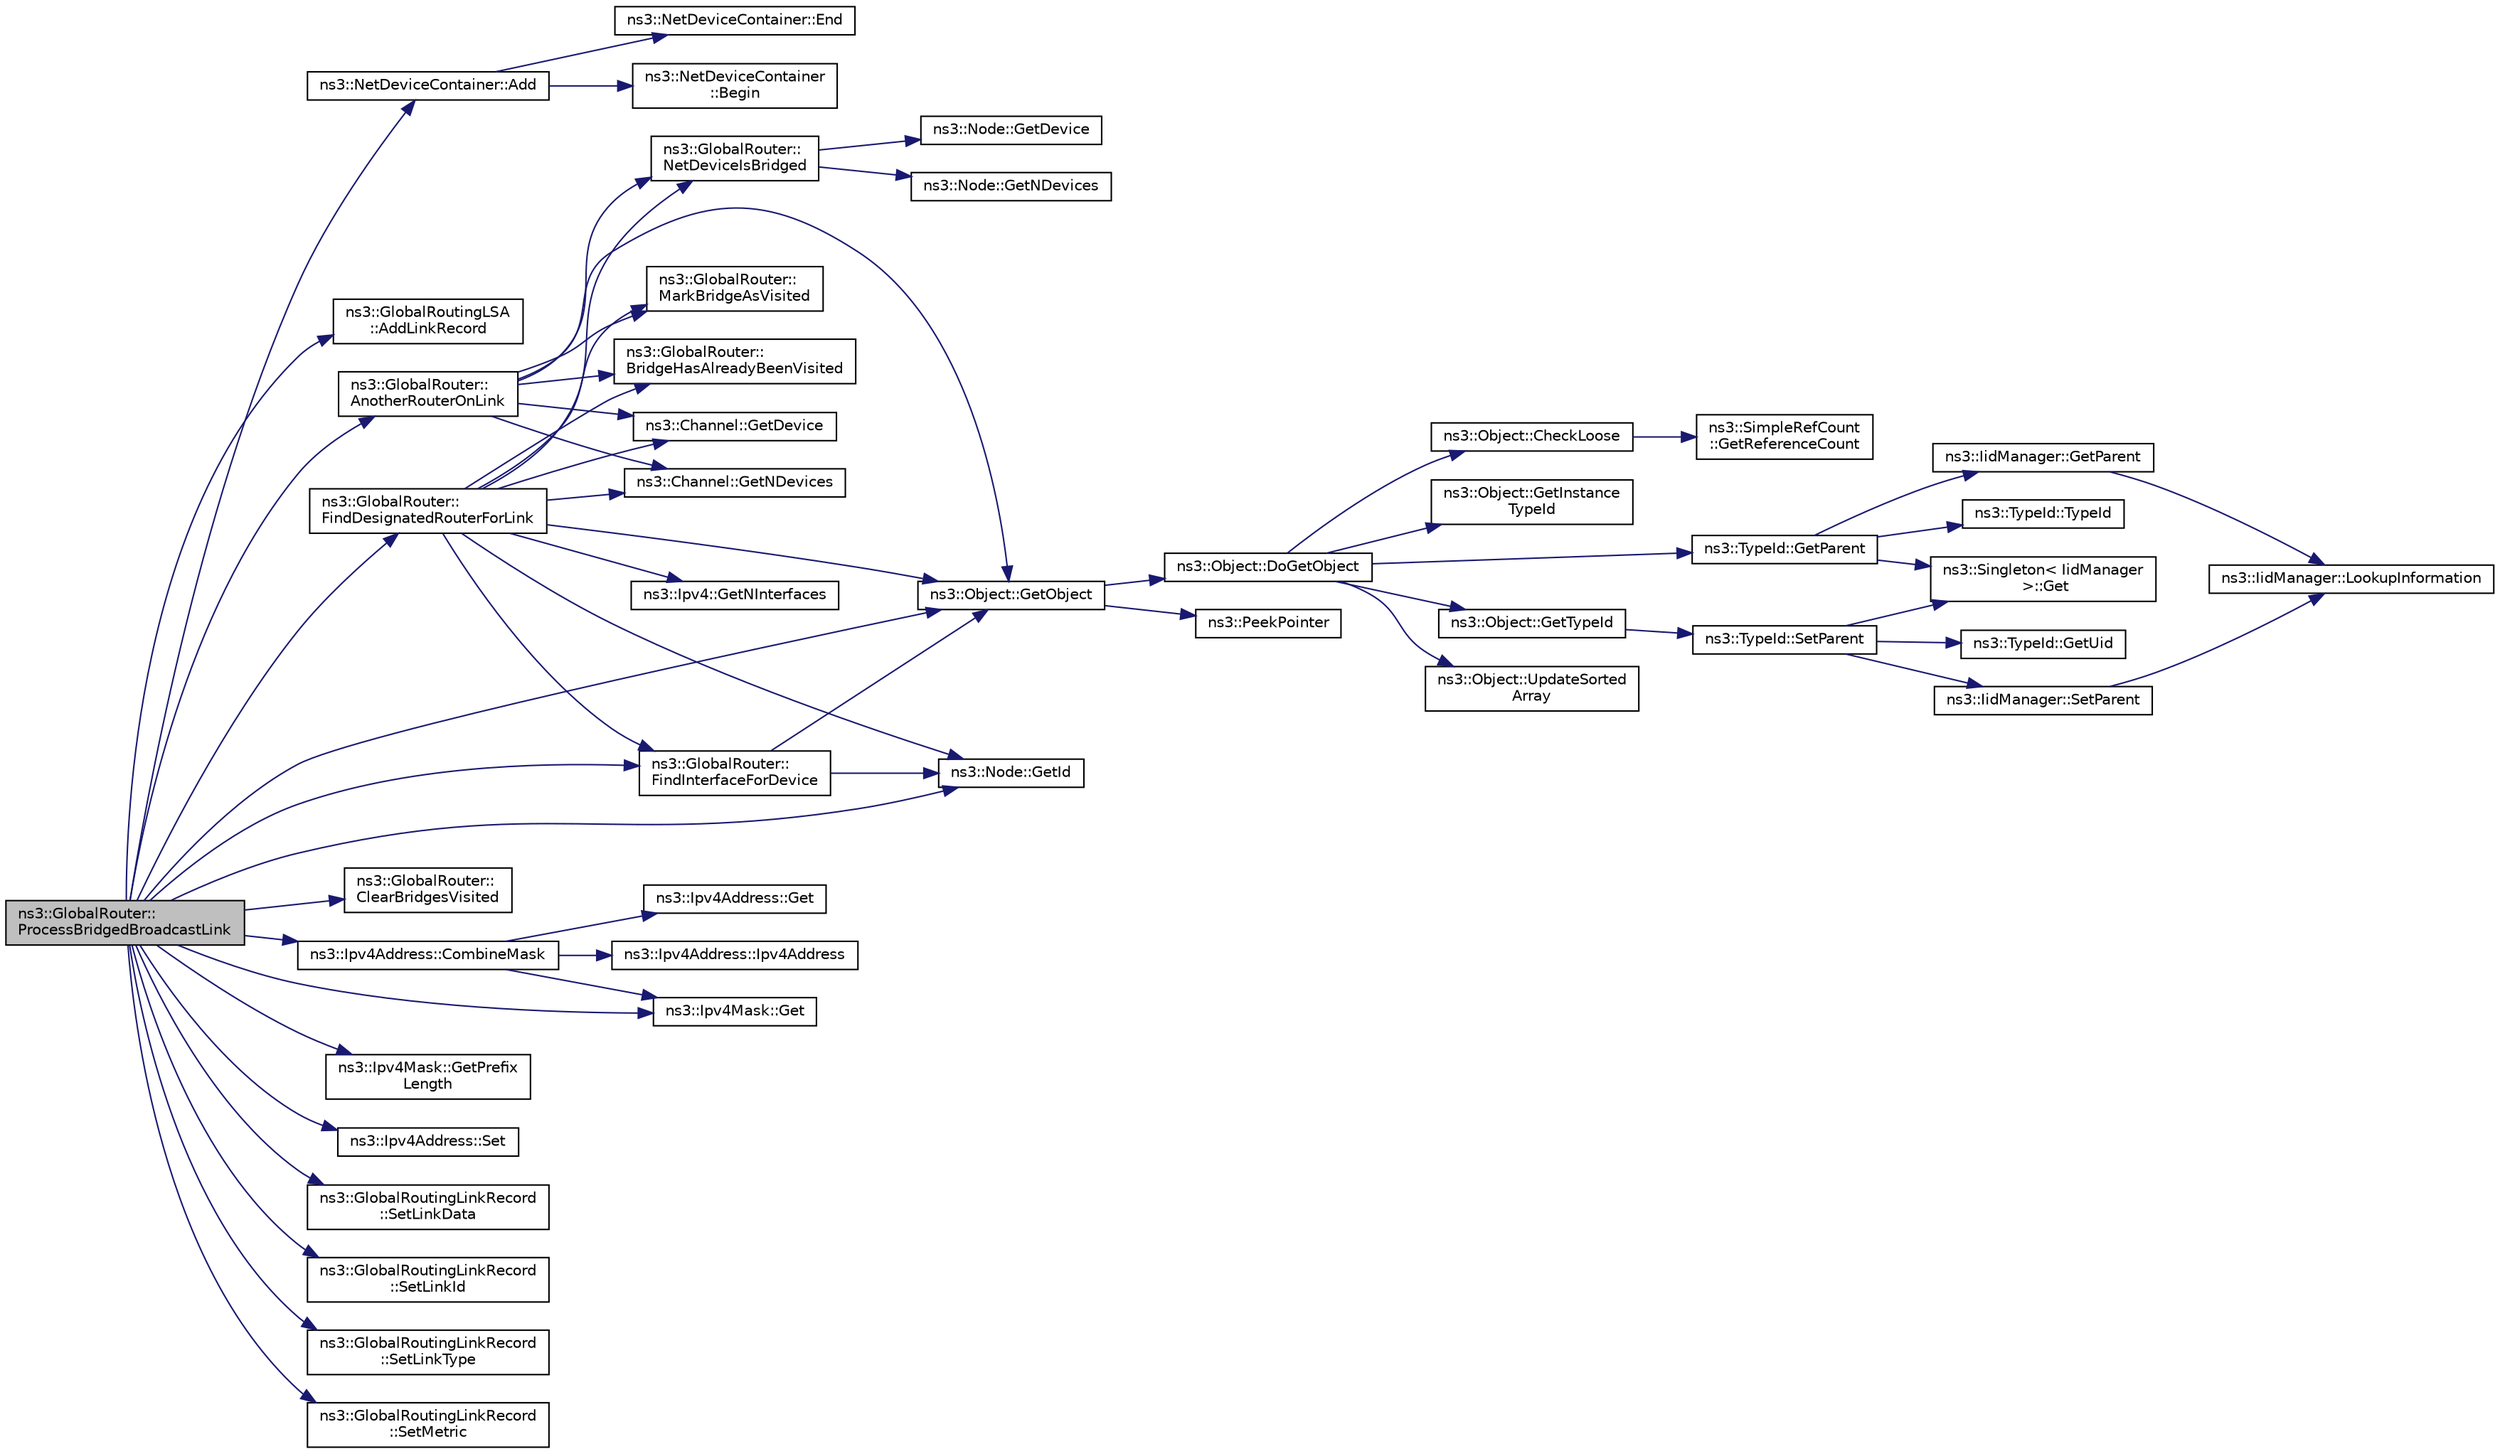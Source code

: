 digraph "ns3::GlobalRouter::ProcessBridgedBroadcastLink"
{
 // LATEX_PDF_SIZE
  edge [fontname="Helvetica",fontsize="10",labelfontname="Helvetica",labelfontsize="10"];
  node [fontname="Helvetica",fontsize="10",shape=record];
  rankdir="LR";
  Node1 [label="ns3::GlobalRouter::\lProcessBridgedBroadcastLink",height=0.2,width=0.4,color="black", fillcolor="grey75", style="filled", fontcolor="black",tooltip="Process a bridged broadcast link."];
  Node1 -> Node2 [color="midnightblue",fontsize="10",style="solid",fontname="Helvetica"];
  Node2 [label="ns3::NetDeviceContainer::Add",height=0.2,width=0.4,color="black", fillcolor="white", style="filled",URL="$classns3_1_1_net_device_container.html#a7ca8bc1d7ec00fd4fcc63869987fbda5",tooltip="Append the contents of another NetDeviceContainer to the end of this container."];
  Node2 -> Node3 [color="midnightblue",fontsize="10",style="solid",fontname="Helvetica"];
  Node3 [label="ns3::NetDeviceContainer\l::Begin",height=0.2,width=0.4,color="black", fillcolor="white", style="filled",URL="$classns3_1_1_net_device_container.html#a4ddc336af319061f5b61c515f0453242",tooltip="Get an iterator which refers to the first NetDevice in the container."];
  Node2 -> Node4 [color="midnightblue",fontsize="10",style="solid",fontname="Helvetica"];
  Node4 [label="ns3::NetDeviceContainer::End",height=0.2,width=0.4,color="black", fillcolor="white", style="filled",URL="$classns3_1_1_net_device_container.html#a436d9df206570861f96c3f278eaccb92",tooltip="Get an iterator which indicates past-the-last NetDevice in the container."];
  Node1 -> Node5 [color="midnightblue",fontsize="10",style="solid",fontname="Helvetica"];
  Node5 [label="ns3::GlobalRoutingLSA\l::AddLinkRecord",height=0.2,width=0.4,color="black", fillcolor="white", style="filled",URL="$classns3_1_1_global_routing_l_s_a.html#a2b2bdf9b121a61fe793c88ab216f4fb9",tooltip="Add a given Global Routing Link Record to the LSA."];
  Node1 -> Node6 [color="midnightblue",fontsize="10",style="solid",fontname="Helvetica"];
  Node6 [label="ns3::GlobalRouter::\lAnotherRouterOnLink",height=0.2,width=0.4,color="black", fillcolor="white", style="filled",URL="$classns3_1_1_global_router.html#aaca30a12cd905fdb6b02ac956bf32294",tooltip="Checks for the presence of another router on the NetDevice."];
  Node6 -> Node7 [color="midnightblue",fontsize="10",style="solid",fontname="Helvetica"];
  Node7 [label="ns3::GlobalRouter::\lBridgeHasAlreadyBeenVisited",height=0.2,width=0.4,color="black", fillcolor="white", style="filled",URL="$classns3_1_1_global_router.html#a2ba85ec4a07c754cace8bc56a6580f56",tooltip="When recursively checking for devices on the link, check whether a given device has already been visi..."];
  Node6 -> Node8 [color="midnightblue",fontsize="10",style="solid",fontname="Helvetica"];
  Node8 [label="ns3::Channel::GetDevice",height=0.2,width=0.4,color="black", fillcolor="white", style="filled",URL="$classns3_1_1_channel.html#a1c11f8a51a59efa10a7afe5d5a558718",tooltip=" "];
  Node6 -> Node9 [color="midnightblue",fontsize="10",style="solid",fontname="Helvetica"];
  Node9 [label="ns3::Channel::GetNDevices",height=0.2,width=0.4,color="black", fillcolor="white", style="filled",URL="$classns3_1_1_channel.html#a5ca1ca794a20b5c13fa9029cd515d84f",tooltip=" "];
  Node6 -> Node10 [color="midnightblue",fontsize="10",style="solid",fontname="Helvetica"];
  Node10 [label="ns3::Object::GetObject",height=0.2,width=0.4,color="black", fillcolor="white", style="filled",URL="$classns3_1_1_object.html#ad21f5401ff705cd29c37f931ea3afc18",tooltip="Get a pointer to the requested aggregated Object."];
  Node10 -> Node11 [color="midnightblue",fontsize="10",style="solid",fontname="Helvetica"];
  Node11 [label="ns3::Object::DoGetObject",height=0.2,width=0.4,color="black", fillcolor="white", style="filled",URL="$classns3_1_1_object.html#a7c009975f7c0994cb47a69f713745e0a",tooltip="Find an Object of TypeId tid in the aggregates of this Object."];
  Node11 -> Node12 [color="midnightblue",fontsize="10",style="solid",fontname="Helvetica"];
  Node12 [label="ns3::Object::CheckLoose",height=0.2,width=0.4,color="black", fillcolor="white", style="filled",URL="$classns3_1_1_object.html#a33b1d1c52665f27a2fd4857aef5618f2",tooltip="Check if any aggregated Objects have non-zero reference counts."];
  Node12 -> Node13 [color="midnightblue",fontsize="10",style="solid",fontname="Helvetica"];
  Node13 [label="ns3::SimpleRefCount\l::GetReferenceCount",height=0.2,width=0.4,color="black", fillcolor="white", style="filled",URL="$classns3_1_1_simple_ref_count.html#a9cb85ae452ce0e1c74f11b3e4d357171",tooltip="Get the reference count of the object."];
  Node11 -> Node14 [color="midnightblue",fontsize="10",style="solid",fontname="Helvetica"];
  Node14 [label="ns3::Object::GetInstance\lTypeId",height=0.2,width=0.4,color="black", fillcolor="white", style="filled",URL="$classns3_1_1_object.html#a9a0bc0211cfab9842e1046b5c5810e5a",tooltip="Get the most derived TypeId for this Object."];
  Node11 -> Node15 [color="midnightblue",fontsize="10",style="solid",fontname="Helvetica"];
  Node15 [label="ns3::TypeId::GetParent",height=0.2,width=0.4,color="black", fillcolor="white", style="filled",URL="$classns3_1_1_type_id.html#ab84f81aee52154af39a8668b59c89d63",tooltip="Get the parent of this TypeId."];
  Node15 -> Node16 [color="midnightblue",fontsize="10",style="solid",fontname="Helvetica"];
  Node16 [label="ns3::TypeId::TypeId",height=0.2,width=0.4,color="black", fillcolor="white", style="filled",URL="$classns3_1_1_type_id.html#ab76e26690f1af4f1cffa6a72245e8928",tooltip="Default constructor."];
  Node15 -> Node17 [color="midnightblue",fontsize="10",style="solid",fontname="Helvetica"];
  Node17 [label="ns3::Singleton\< IidManager\l \>::Get",height=0.2,width=0.4,color="black", fillcolor="white", style="filled",URL="$classns3_1_1_singleton.html#a80a2cd3c25a27ea72add7a9f7a141ffa",tooltip="Get a pointer to the singleton instance."];
  Node15 -> Node18 [color="midnightblue",fontsize="10",style="solid",fontname="Helvetica"];
  Node18 [label="ns3::IidManager::GetParent",height=0.2,width=0.4,color="black", fillcolor="white", style="filled",URL="$classns3_1_1_iid_manager.html#a26a0cf5d08e0e9d8ad1128b77599b1f5",tooltip="Get the parent of a type id."];
  Node18 -> Node19 [color="midnightblue",fontsize="10",style="solid",fontname="Helvetica"];
  Node19 [label="ns3::IidManager::LookupInformation",height=0.2,width=0.4,color="black", fillcolor="white", style="filled",URL="$classns3_1_1_iid_manager.html#a84af06b798b21fa700469a3ac5f65f3f",tooltip="Retrieve the information record for a type."];
  Node11 -> Node20 [color="midnightblue",fontsize="10",style="solid",fontname="Helvetica"];
  Node20 [label="ns3::Object::GetTypeId",height=0.2,width=0.4,color="black", fillcolor="white", style="filled",URL="$classns3_1_1_object.html#a1d040243983ab74ec923bde26d7cb7e7",tooltip="Register this type."];
  Node20 -> Node21 [color="midnightblue",fontsize="10",style="solid",fontname="Helvetica"];
  Node21 [label="ns3::TypeId::SetParent",height=0.2,width=0.4,color="black", fillcolor="white", style="filled",URL="$classns3_1_1_type_id.html#abaaca67ab7d2471067e7c275df0f7309",tooltip="Set the parent TypeId."];
  Node21 -> Node17 [color="midnightblue",fontsize="10",style="solid",fontname="Helvetica"];
  Node21 -> Node22 [color="midnightblue",fontsize="10",style="solid",fontname="Helvetica"];
  Node22 [label="ns3::TypeId::GetUid",height=0.2,width=0.4,color="black", fillcolor="white", style="filled",URL="$classns3_1_1_type_id.html#a429535085325d6f926724771446d9047",tooltip="Get the internal id of this TypeId."];
  Node21 -> Node23 [color="midnightblue",fontsize="10",style="solid",fontname="Helvetica"];
  Node23 [label="ns3::IidManager::SetParent",height=0.2,width=0.4,color="black", fillcolor="white", style="filled",URL="$classns3_1_1_iid_manager.html#a4042931260554c907699367b6811426f",tooltip="Set the parent of a type id."];
  Node23 -> Node19 [color="midnightblue",fontsize="10",style="solid",fontname="Helvetica"];
  Node11 -> Node24 [color="midnightblue",fontsize="10",style="solid",fontname="Helvetica"];
  Node24 [label="ns3::Object::UpdateSorted\lArray",height=0.2,width=0.4,color="black", fillcolor="white", style="filled",URL="$classns3_1_1_object.html#ade62655b9680ca5ebf5af7e0fda7a21f",tooltip="Keep the list of aggregates in most-recently-used order."];
  Node10 -> Node25 [color="midnightblue",fontsize="10",style="solid",fontname="Helvetica"];
  Node25 [label="ns3::PeekPointer",height=0.2,width=0.4,color="black", fillcolor="white", style="filled",URL="$namespacens3.html#af2a7557fe9afdd98d8f6f8f6e412cf5a",tooltip=" "];
  Node6 -> Node26 [color="midnightblue",fontsize="10",style="solid",fontname="Helvetica"];
  Node26 [label="ns3::GlobalRouter::\lMarkBridgeAsVisited",height=0.2,width=0.4,color="black", fillcolor="white", style="filled",URL="$classns3_1_1_global_router.html#a079dc190b22cb5bec988acfaccecf406",tooltip="When recursively checking for devices on the link, mark a given device as having been visited."];
  Node6 -> Node27 [color="midnightblue",fontsize="10",style="solid",fontname="Helvetica"];
  Node27 [label="ns3::GlobalRouter::\lNetDeviceIsBridged",height=0.2,width=0.4,color="black", fillcolor="white", style="filled",URL="$classns3_1_1_global_router.html#a46440e967c036dd0e2c77c30e068c1b7",tooltip="Decide whether or not a given net device is being bridged by a BridgeNetDevice."];
  Node27 -> Node28 [color="midnightblue",fontsize="10",style="solid",fontname="Helvetica"];
  Node28 [label="ns3::Node::GetDevice",height=0.2,width=0.4,color="black", fillcolor="white", style="filled",URL="$classns3_1_1_node.html#ad5e10d46d12a255573c53d5db0fc043b",tooltip="Retrieve the index-th NetDevice associated to this node."];
  Node27 -> Node29 [color="midnightblue",fontsize="10",style="solid",fontname="Helvetica"];
  Node29 [label="ns3::Node::GetNDevices",height=0.2,width=0.4,color="black", fillcolor="white", style="filled",URL="$classns3_1_1_node.html#ab160c405a94d258f6fc5e4e3fd33cecd",tooltip=" "];
  Node1 -> Node30 [color="midnightblue",fontsize="10",style="solid",fontname="Helvetica"];
  Node30 [label="ns3::GlobalRouter::\lClearBridgesVisited",height=0.2,width=0.4,color="black", fillcolor="white", style="filled",URL="$classns3_1_1_global_router.html#a4adbeb809b680771d18e43c89a12bad8",tooltip="Clear the list of bridges visited on the link."];
  Node1 -> Node31 [color="midnightblue",fontsize="10",style="solid",fontname="Helvetica"];
  Node31 [label="ns3::Ipv4Address::CombineMask",height=0.2,width=0.4,color="black", fillcolor="white", style="filled",URL="$classns3_1_1_ipv4_address.html#adfdc8899f368a102d7286f7110866d57",tooltip="Combine this address with a network mask."];
  Node31 -> Node32 [color="midnightblue",fontsize="10",style="solid",fontname="Helvetica"];
  Node32 [label="ns3::Ipv4Address::Ipv4Address",height=0.2,width=0.4,color="black", fillcolor="white", style="filled",URL="$classns3_1_1_ipv4_address.html#aaabb51dd481f4b6908afd72affc49b20",tooltip=" "];
  Node31 -> Node33 [color="midnightblue",fontsize="10",style="solid",fontname="Helvetica"];
  Node33 [label="ns3::Ipv4Address::Get",height=0.2,width=0.4,color="black", fillcolor="white", style="filled",URL="$classns3_1_1_ipv4_address.html#a154da9b1ff6eb451dc4840613fe43e73",tooltip="Get the host-order 32-bit IP address."];
  Node31 -> Node34 [color="midnightblue",fontsize="10",style="solid",fontname="Helvetica"];
  Node34 [label="ns3::Ipv4Mask::Get",height=0.2,width=0.4,color="black", fillcolor="white", style="filled",URL="$classns3_1_1_ipv4_mask.html#af0e131a08c4b0c983e92568fd4b23712",tooltip="Get the host-order 32-bit IP mask."];
  Node1 -> Node35 [color="midnightblue",fontsize="10",style="solid",fontname="Helvetica"];
  Node35 [label="ns3::GlobalRouter::\lFindDesignatedRouterForLink",height=0.2,width=0.4,color="black", fillcolor="white", style="filled",URL="$classns3_1_1_global_router.html#a03599f842ce89bfc81fb61319cf08a88",tooltip="Finds a designated router."];
  Node35 -> Node7 [color="midnightblue",fontsize="10",style="solid",fontname="Helvetica"];
  Node35 -> Node36 [color="midnightblue",fontsize="10",style="solid",fontname="Helvetica"];
  Node36 [label="ns3::GlobalRouter::\lFindInterfaceForDevice",height=0.2,width=0.4,color="black", fillcolor="white", style="filled",URL="$classns3_1_1_global_router.html#aaa5c7fc2847ab205c8b3ce2522b90670",tooltip="Given a node and a net device, find an IPV4 interface index that corresponds to that net device."];
  Node36 -> Node37 [color="midnightblue",fontsize="10",style="solid",fontname="Helvetica"];
  Node37 [label="ns3::Node::GetId",height=0.2,width=0.4,color="black", fillcolor="white", style="filled",URL="$classns3_1_1_node.html#a2ed8663077afcb8db519296b0ada6355",tooltip=" "];
  Node36 -> Node10 [color="midnightblue",fontsize="10",style="solid",fontname="Helvetica"];
  Node35 -> Node8 [color="midnightblue",fontsize="10",style="solid",fontname="Helvetica"];
  Node35 -> Node37 [color="midnightblue",fontsize="10",style="solid",fontname="Helvetica"];
  Node35 -> Node9 [color="midnightblue",fontsize="10",style="solid",fontname="Helvetica"];
  Node35 -> Node38 [color="midnightblue",fontsize="10",style="solid",fontname="Helvetica"];
  Node38 [label="ns3::Ipv4::GetNInterfaces",height=0.2,width=0.4,color="black", fillcolor="white", style="filled",URL="$classns3_1_1_ipv4.html#ae761207b8bb5414a47e9d5954ca1f1ed",tooltip=" "];
  Node35 -> Node10 [color="midnightblue",fontsize="10",style="solid",fontname="Helvetica"];
  Node35 -> Node26 [color="midnightblue",fontsize="10",style="solid",fontname="Helvetica"];
  Node35 -> Node27 [color="midnightblue",fontsize="10",style="solid",fontname="Helvetica"];
  Node1 -> Node36 [color="midnightblue",fontsize="10",style="solid",fontname="Helvetica"];
  Node1 -> Node34 [color="midnightblue",fontsize="10",style="solid",fontname="Helvetica"];
  Node1 -> Node37 [color="midnightblue",fontsize="10",style="solid",fontname="Helvetica"];
  Node1 -> Node10 [color="midnightblue",fontsize="10",style="solid",fontname="Helvetica"];
  Node1 -> Node39 [color="midnightblue",fontsize="10",style="solid",fontname="Helvetica"];
  Node39 [label="ns3::Ipv4Mask::GetPrefix\lLength",height=0.2,width=0.4,color="black", fillcolor="white", style="filled",URL="$classns3_1_1_ipv4_mask.html#a73e175df462896029e39a59fd0b784f0",tooltip=" "];
  Node1 -> Node40 [color="midnightblue",fontsize="10",style="solid",fontname="Helvetica"];
  Node40 [label="ns3::Ipv4Address::Set",height=0.2,width=0.4,color="black", fillcolor="white", style="filled",URL="$classns3_1_1_ipv4_address.html#a7204982c2906b7df3f73739ca472dacb",tooltip="input address is in host order."];
  Node1 -> Node41 [color="midnightblue",fontsize="10",style="solid",fontname="Helvetica"];
  Node41 [label="ns3::GlobalRoutingLinkRecord\l::SetLinkData",height=0.2,width=0.4,color="black", fillcolor="white", style="filled",URL="$classns3_1_1_global_routing_link_record.html#a8d5328f737fc9b8a744a5cd2d0cc6434",tooltip="Set the Link Data field of the Global Routing Link Record."];
  Node1 -> Node42 [color="midnightblue",fontsize="10",style="solid",fontname="Helvetica"];
  Node42 [label="ns3::GlobalRoutingLinkRecord\l::SetLinkId",height=0.2,width=0.4,color="black", fillcolor="white", style="filled",URL="$classns3_1_1_global_routing_link_record.html#a479e71adaa550c4d9d2e100edb642651",tooltip="Set the Link ID field of the Global Routing Link Record."];
  Node1 -> Node43 [color="midnightblue",fontsize="10",style="solid",fontname="Helvetica"];
  Node43 [label="ns3::GlobalRoutingLinkRecord\l::SetLinkType",height=0.2,width=0.4,color="black", fillcolor="white", style="filled",URL="$classns3_1_1_global_routing_link_record.html#af848628baf0e27699d057d06114a01f6",tooltip="Set the Link Type field of the Global Routing Link Record."];
  Node1 -> Node44 [color="midnightblue",fontsize="10",style="solid",fontname="Helvetica"];
  Node44 [label="ns3::GlobalRoutingLinkRecord\l::SetMetric",height=0.2,width=0.4,color="black", fillcolor="white", style="filled",URL="$classns3_1_1_global_routing_link_record.html#a336b65b7fee309ef50ccfd962d4c04e8",tooltip="Set the Metric Data field of the Global Routing Link Record."];
}
